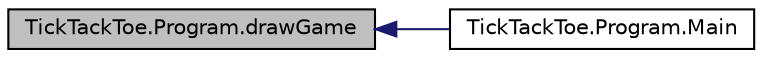 digraph "TickTackToe.Program.drawGame"
{
  edge [fontname="Helvetica",fontsize="10",labelfontname="Helvetica",labelfontsize="10"];
  node [fontname="Helvetica",fontsize="10",shape=record];
  rankdir="LR";
  Node7 [label="TickTackToe.Program.drawGame",height=0.2,width=0.4,color="black", fillcolor="grey75", style="filled", fontcolor="black"];
  Node7 -> Node8 [dir="back",color="midnightblue",fontsize="10",style="solid",fontname="Helvetica"];
  Node8 [label="TickTackToe.Program.Main",height=0.2,width=0.4,color="black", fillcolor="white", style="filled",URL="$class_tick_tack_toe_1_1_program.html#acd13eea98cec9ab935f158dc9062f084",tooltip="Start game update loop "];
}
